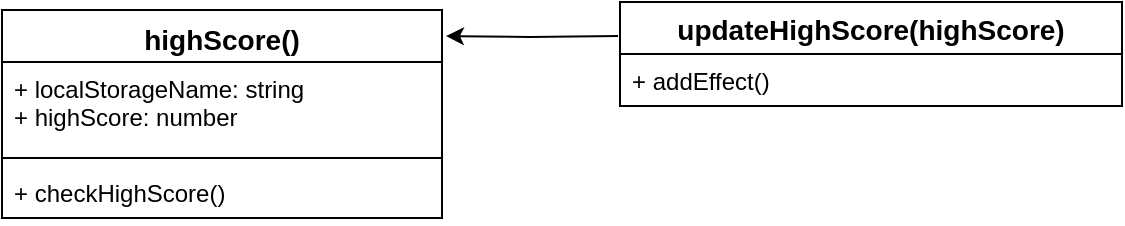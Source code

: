 <mxfile version="10.6.0" type="device"><diagram id="YDyw2AggDsHdqFcgDb-4" name="Page-1"><mxGraphModel dx="840" dy="472" grid="1" gridSize="10" guides="1" tooltips="1" connect="1" arrows="1" fold="1" page="1" pageScale="1" pageWidth="850" pageHeight="1100" math="0" shadow="0"><root><mxCell id="0"/><mxCell id="1" parent="0"/><mxCell id="O0khrotCdPsDDPaM43ed-15" value="highScore()" style="swimlane;fontStyle=1;align=center;verticalAlign=top;childLayout=stackLayout;horizontal=1;startSize=26;horizontalStack=0;resizeParent=1;resizeParentMax=0;resizeLast=0;collapsible=1;marginBottom=0;fontSize=14;" vertex="1" parent="1"><mxGeometry x="270" y="70" width="220" height="104" as="geometry"/></mxCell><mxCell id="O0khrotCdPsDDPaM43ed-16" value="+ localStorageName: string&#xA;+ highScore: number&#xA;" style="text;strokeColor=none;fillColor=none;align=left;verticalAlign=top;spacingLeft=4;spacingRight=4;overflow=hidden;rotatable=0;points=[[0,0.5],[1,0.5]];portConstraint=eastwest;" vertex="1" parent="O0khrotCdPsDDPaM43ed-15"><mxGeometry y="26" width="220" height="44" as="geometry"/></mxCell><mxCell id="O0khrotCdPsDDPaM43ed-17" value="" style="line;strokeWidth=1;fillColor=none;align=left;verticalAlign=middle;spacingTop=-1;spacingLeft=3;spacingRight=3;rotatable=0;labelPosition=right;points=[];portConstraint=eastwest;" vertex="1" parent="O0khrotCdPsDDPaM43ed-15"><mxGeometry y="70" width="220" height="8" as="geometry"/></mxCell><mxCell id="O0khrotCdPsDDPaM43ed-18" value="+ checkHighScore()" style="text;strokeColor=none;fillColor=none;align=left;verticalAlign=top;spacingLeft=4;spacingRight=4;overflow=hidden;rotatable=0;points=[[0,0.5],[1,0.5]];portConstraint=eastwest;" vertex="1" parent="O0khrotCdPsDDPaM43ed-15"><mxGeometry y="78" width="220" height="26" as="geometry"/></mxCell><mxCell id="O0khrotCdPsDDPaM43ed-27" value="" style="edgeStyle=orthogonalEdgeStyle;rounded=0;orthogonalLoop=1;jettySize=auto;html=1;fontSize=14;entryX=1.009;entryY=0.125;entryDx=0;entryDy=0;entryPerimeter=0;" edge="1" parent="1" target="O0khrotCdPsDDPaM43ed-15"><mxGeometry relative="1" as="geometry"><mxPoint x="578" y="83" as="sourcePoint"/><mxPoint x="503" y="81" as="targetPoint"/></mxGeometry></mxCell><mxCell id="O0khrotCdPsDDPaM43ed-30" value="updateHighScore(highScore)" style="swimlane;fontStyle=1;childLayout=stackLayout;horizontal=1;startSize=26;fillColor=none;horizontalStack=0;resizeParent=1;resizeParentMax=0;resizeLast=0;collapsible=1;marginBottom=0;fontSize=14;align=center;" vertex="1" parent="1"><mxGeometry x="579" y="66" width="251" height="52" as="geometry"/></mxCell><mxCell id="O0khrotCdPsDDPaM43ed-31" value="+ addEffect()" style="text;strokeColor=none;fillColor=none;align=left;verticalAlign=top;spacingLeft=4;spacingRight=4;overflow=hidden;rotatable=0;points=[[0,0.5],[1,0.5]];portConstraint=eastwest;" vertex="1" parent="O0khrotCdPsDDPaM43ed-30"><mxGeometry y="26" width="251" height="26" as="geometry"/></mxCell></root></mxGraphModel></diagram></mxfile>